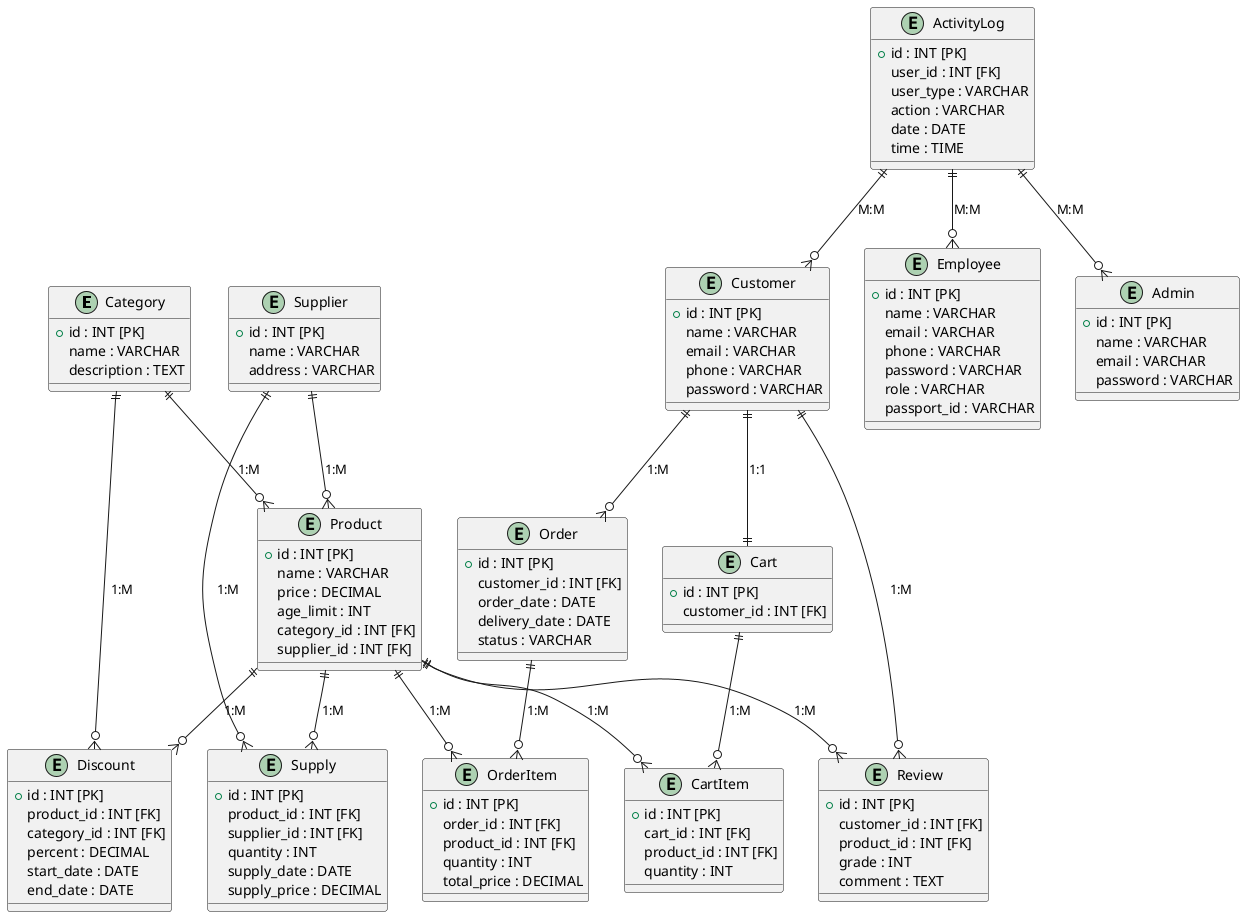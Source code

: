 @startuml normalized_schema_er

entity Category {
    +id : INT [PK]
    name : VARCHAR
    description : TEXT
}

entity Product {
    +id : INT [PK]
    name : VARCHAR
    price : DECIMAL
    age_limit : INT
    category_id : INT [FK]
    supplier_id : INT [FK]
}

entity Supplier {
    +id : INT [PK]
    name : VARCHAR
    address : VARCHAR
}

entity Discount {
    +id : INT [PK]
    product_id : INT [FK]
    category_id : INT [FK]
    percent : DECIMAL
    start_date : DATE
    end_date : DATE
}

entity Supply {
    +id : INT [PK]
    product_id : INT [FK]
    supplier_id : INT [FK]
    quantity : INT
    supply_date : DATE
    supply_price : DECIMAL
}

entity Customer {
    +id : INT [PK]
    name : VARCHAR
    email : VARCHAR
    phone : VARCHAR
    password : VARCHAR
}

entity Order {
    +id : INT [PK]
    customer_id : INT [FK]
    order_date : DATE
    delivery_date : DATE
    status : VARCHAR
}

entity OrderItem {
    +id : INT [PK]
    order_id : INT [FK]
    product_id : INT [FK]
    quantity : INT
    total_price : DECIMAL
}

entity Cart {
    +id : INT [PK]
    customer_id : INT [FK]
}

entity CartItem {
    +id : INT [PK]
    cart_id : INT [FK]
    product_id : INT [FK]
    quantity : INT
}

entity Review {
    +id : INT [PK]
    customer_id : INT [FK]
    product_id : INT [FK]
    grade : INT
    comment : TEXT
}

entity Employee {
    +id : INT [PK]
    name : VARCHAR
    email : VARCHAR
    phone : VARCHAR
    password : VARCHAR
    role : VARCHAR
    passport_id : VARCHAR
}

entity Admin {
    +id : INT [PK]
    name : VARCHAR
    email : VARCHAR
    password : VARCHAR
}

entity ActivityLog {
    +id : INT [PK]
    user_id : INT [FK]
    user_type : VARCHAR
    action : VARCHAR
    date : DATE
    time : TIME
}

Category ||--o{ Product : "1:M"
Supplier ||--o{ Product : "1:M"
Product ||--o{ Supply : "1:M"
Supplier ||--o{ Supply : "1:M"

Product ||--o{ Discount : "1:M"
Category ||--o{ Discount : "1:M"

Customer ||--o{ Order : "1:M"
Order ||--o{ OrderItem : "1:M"
Product ||--o{ OrderItem : "1:M"

Customer ||--|| Cart : "1:1"
Cart ||--o{ CartItem : "1:M"
Product ||--o{ CartItem : "1:M"

Customer ||--o{ Review : "1:M"
Product ||--o{ Review : "1:M"

ActivityLog ||--o{ Customer : "M:M"
ActivityLog ||--o{ Employee : "M:M"
ActivityLog ||--o{ Admin : "M:M"

@enduml
